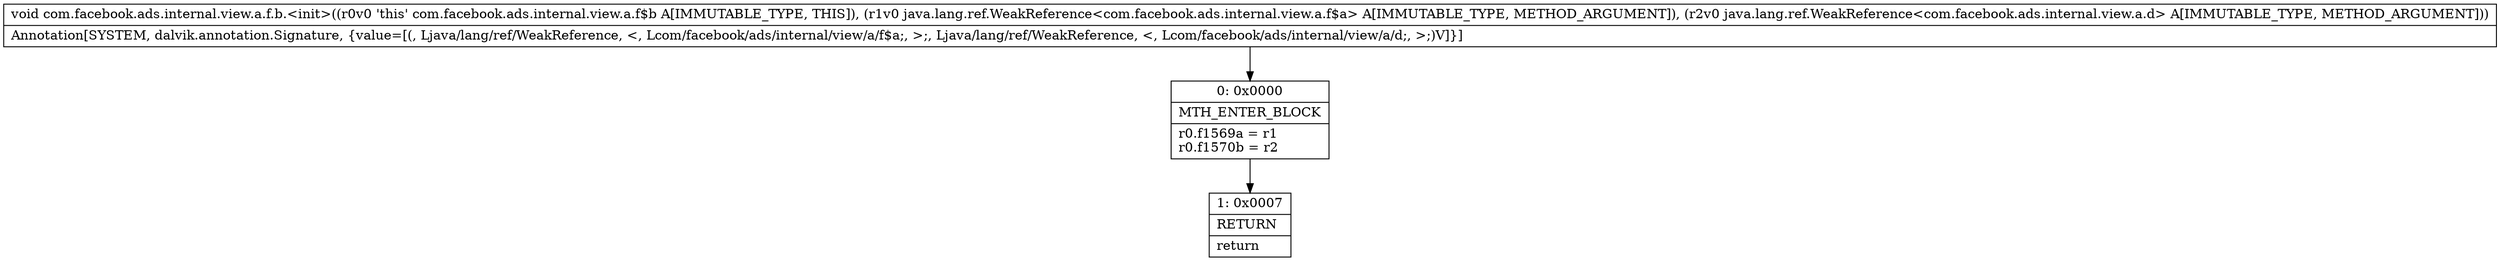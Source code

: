 digraph "CFG forcom.facebook.ads.internal.view.a.f.b.\<init\>(Ljava\/lang\/ref\/WeakReference;Ljava\/lang\/ref\/WeakReference;)V" {
Node_0 [shape=record,label="{0\:\ 0x0000|MTH_ENTER_BLOCK\l|r0.f1569a = r1\lr0.f1570b = r2\l}"];
Node_1 [shape=record,label="{1\:\ 0x0007|RETURN\l|return\l}"];
MethodNode[shape=record,label="{void com.facebook.ads.internal.view.a.f.b.\<init\>((r0v0 'this' com.facebook.ads.internal.view.a.f$b A[IMMUTABLE_TYPE, THIS]), (r1v0 java.lang.ref.WeakReference\<com.facebook.ads.internal.view.a.f$a\> A[IMMUTABLE_TYPE, METHOD_ARGUMENT]), (r2v0 java.lang.ref.WeakReference\<com.facebook.ads.internal.view.a.d\> A[IMMUTABLE_TYPE, METHOD_ARGUMENT]))  | Annotation[SYSTEM, dalvik.annotation.Signature, \{value=[(, Ljava\/lang\/ref\/WeakReference, \<, Lcom\/facebook\/ads\/internal\/view\/a\/f$a;, \>;, Ljava\/lang\/ref\/WeakReference, \<, Lcom\/facebook\/ads\/internal\/view\/a\/d;, \>;)V]\}]\l}"];
MethodNode -> Node_0;
Node_0 -> Node_1;
}

